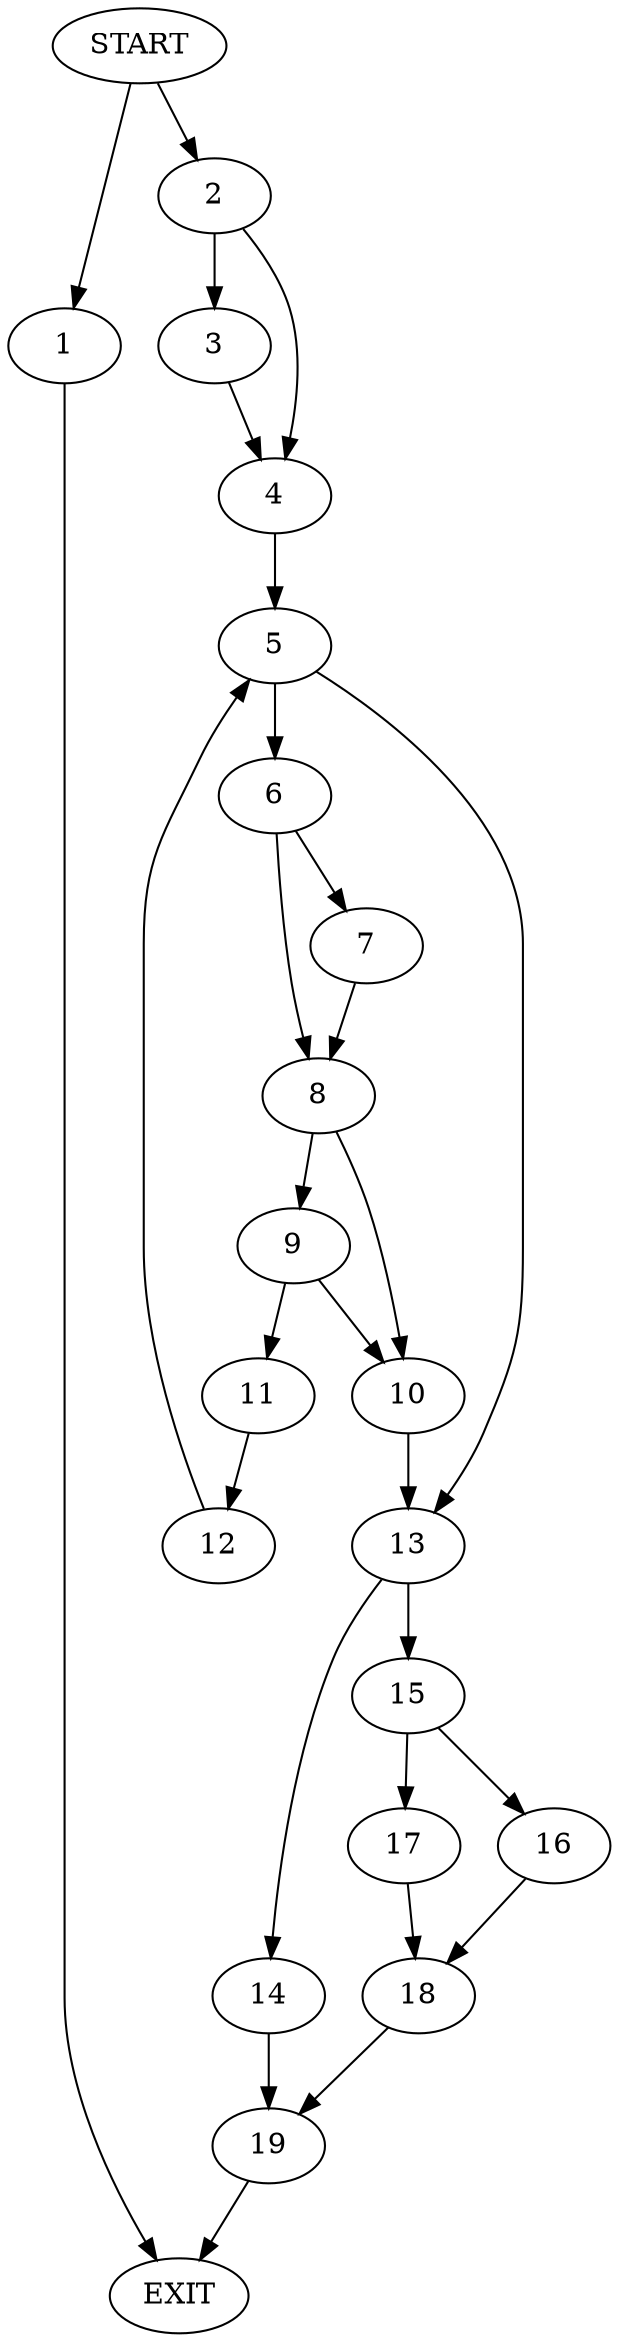 digraph { 
0 [label="START"];
1;
2;
3;
4;
5;
6;
7;
8;
9;
10;
11;
12;
13;
14;
15;
16;
17;
18;
19;
20[label="EXIT"];
0 -> 1;
0 -> 2;
1 -> 20;
2 -> 3;
2 -> 4;
3 -> 4;
4 -> 5;
5 -> 6;
5 -> 13;
6 -> 7;
6 -> 8;
7 -> 8;
8 -> 10;
8 -> 9;
9 -> 10;
9 -> 11;
10 -> 13;
11 -> 12;
12 -> 5;
13 -> 14;
13 -> 15;
14 -> 19;
15 -> 16;
15 -> 17;
16 -> 18;
17 -> 18;
18 -> 19;
19 -> 20;
}